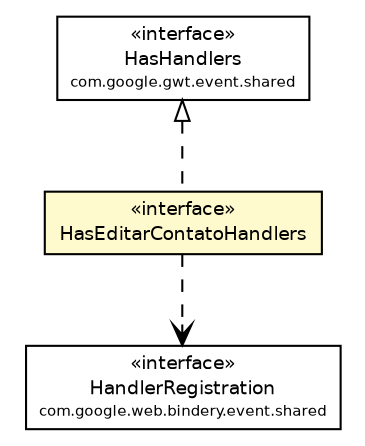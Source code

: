 #!/usr/local/bin/dot
#
# Class diagram 
# Generated by UmlGraph version 4.6 (http://www.spinellis.gr/sw/umlgraph)
#

digraph G {
	edge [fontname="Helvetica",fontsize=10,labelfontname="Helvetica",labelfontsize=10];
	node [fontname="Helvetica",fontsize=10,shape=plaintext];
	// br.net.meditec.client.events.EditarContatoEvent.HasEditarContatoHandlers
	c3000 [label=<<table border="0" cellborder="1" cellspacing="0" cellpadding="2" port="p" bgcolor="lemonChiffon" href="./EditarContatoEvent.HasEditarContatoHandlers.html">
		<tr><td><table border="0" cellspacing="0" cellpadding="1">
			<tr><td> &laquo;interface&raquo; </td></tr>
			<tr><td> HasEditarContatoHandlers </td></tr>
		</table></td></tr>
		</table>>, fontname="Helvetica", fontcolor="black", fontsize=9.0];
	//br.net.meditec.client.events.EditarContatoEvent.HasEditarContatoHandlers implements com.google.gwt.event.shared.HasHandlers
	c3051:p -> c3000:p [dir=back,arrowtail=empty,style=dashed];
	// br.net.meditec.client.events.EditarContatoEvent.HasEditarContatoHandlers DEPEND com.google.web.bindery.event.shared.HandlerRegistration
	c3000:p -> c3052:p [taillabel="", label="", headlabel="", fontname="Helvetica", fontcolor="black", fontsize=10.0, color="black", arrowhead=open, style=dashed];
	// com.google.gwt.event.shared.HasHandlers
	c3051 [label=<<table border="0" cellborder="1" cellspacing="0" cellpadding="2" port="p" href="http://java.sun.com/j2se/1.4.2/docs/api/com/google/gwt/event/shared/HasHandlers.html">
		<tr><td><table border="0" cellspacing="0" cellpadding="1">
			<tr><td> &laquo;interface&raquo; </td></tr>
			<tr><td> HasHandlers </td></tr>
			<tr><td><font point-size="7.0"> com.google.gwt.event.shared </font></td></tr>
		</table></td></tr>
		</table>>, fontname="Helvetica", fontcolor="black", fontsize=9.0];
	// com.google.web.bindery.event.shared.HandlerRegistration
	c3052 [label=<<table border="0" cellborder="1" cellspacing="0" cellpadding="2" port="p" href="http://java.sun.com/j2se/1.4.2/docs/api/com/google/web/bindery/event/shared/HandlerRegistration.html">
		<tr><td><table border="0" cellspacing="0" cellpadding="1">
			<tr><td> &laquo;interface&raquo; </td></tr>
			<tr><td> HandlerRegistration </td></tr>
			<tr><td><font point-size="7.0"> com.google.web.bindery.event.shared </font></td></tr>
		</table></td></tr>
		</table>>, fontname="Helvetica", fontcolor="black", fontsize=9.0];
}

